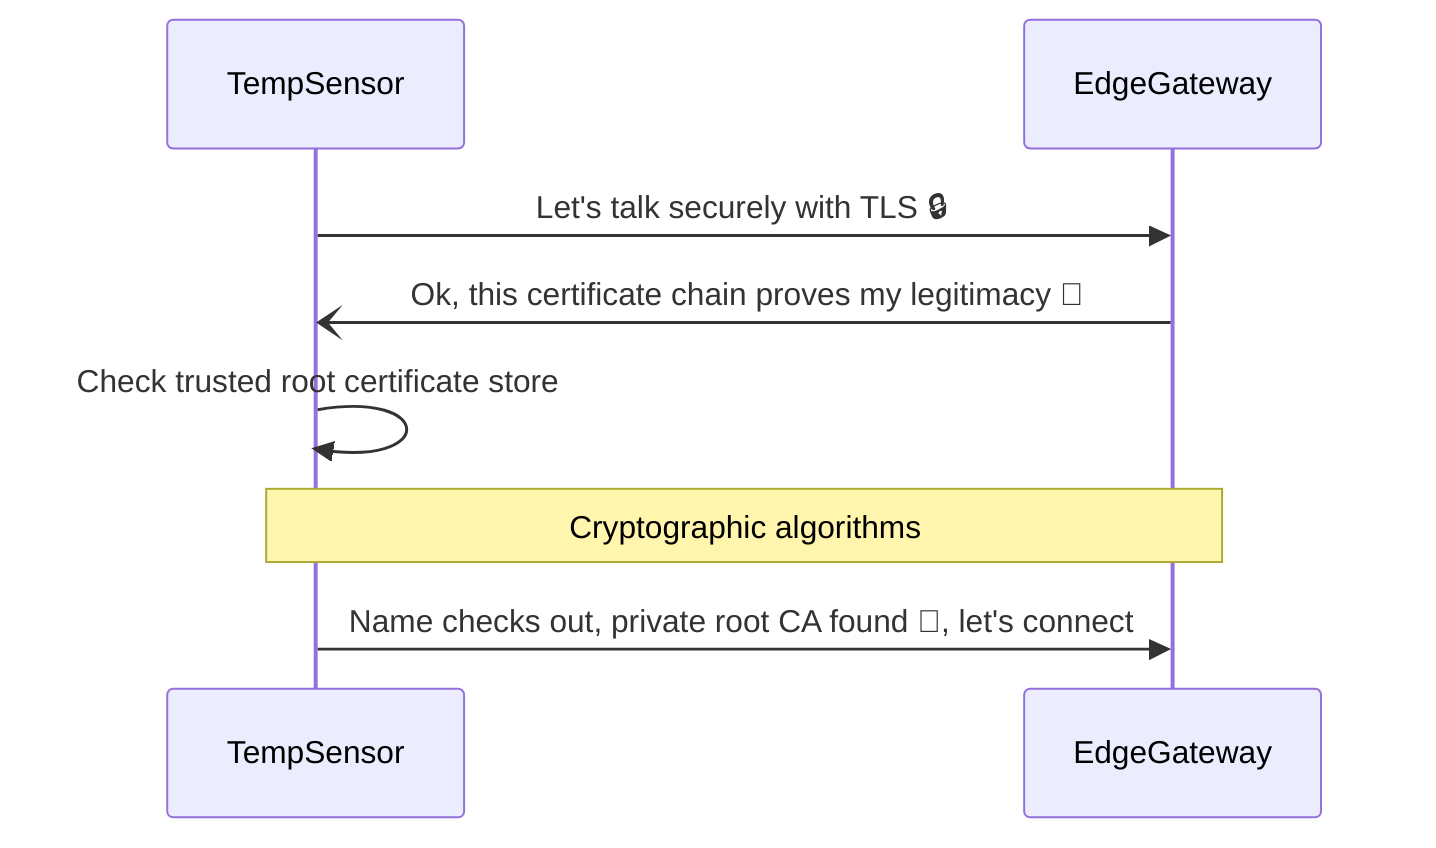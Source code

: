 sequenceDiagram
    participant TempSensor
    participant EdgeGateway
    
    TempSensor->>EdgeGateway: Let's talk securely with TLS 🔒
    EdgeGateway-)TempSensor: Ok, this certificate chain proves my legitimacy 📜
    TempSensor->>TempSensor: Check trusted root certificate store
    note over TempSensor, EdgeGateway: Cryptographic algorithms
    TempSensor->>EdgeGateway: Name checks out, private root CA found 🙂, let's connect